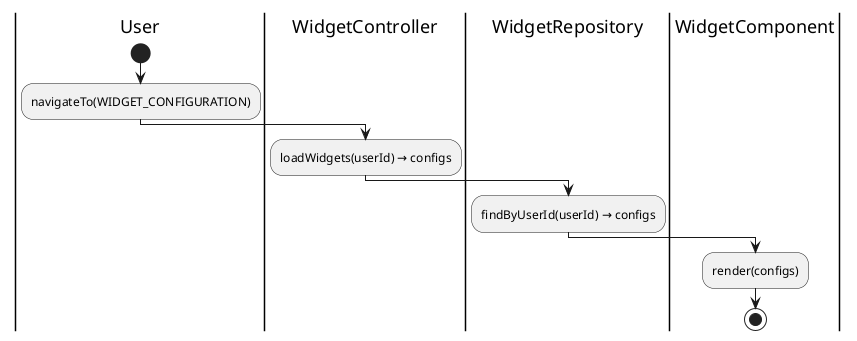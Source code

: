 @startuml WidgetLoadFlow
|User|
start
:navigateTo(WIDGET_CONFIGURATION);
|WidgetController|
:loadWidgets(userId) → configs;
|WidgetRepository|
:findByUserId(userId) → configs;
|WidgetComponent|
:render(configs);
stop
@enduml

@startuml WidgetUpdateFlow
|User|
start
:updateWidgetConfig(config);
|WidgetController|
:updateWidgetConfig(config);
|WidgetRepository|
:save(config);
|WidgetController|
:refreshWidget(config.widgetId);
|WidgetRepository|
:loadConfig(config.widgetId) → updatedConfig;
|WidgetComponent|
:update(updatedConfig);
stop
@enduml

@startuml WidgetDeleteFlow
|User|
start
:deleteWidget(widgetId);
|WidgetController|
:deleteWidget(widgetId);
|WidgetRepository|
:delete(widgetId);
|WidgetController|
:loadWidgets(userId) → configs;
|WidgetComponent|
:render(configs);
stop
@enduml

@startuml QuickActionExecutionFlow
|User|
start
:select QuickAction(actionId) with params;
|QuickActionService|
:executeAction(actionId, params) → result;
|QuickActionRepository|
:findByUserId(userId) → actions;
|QuickActionService|
:registerAction if needed;
|QuickActionResult|
:execute and return result;
|QuickActionService|
:return result to User;
stop
@enduml

